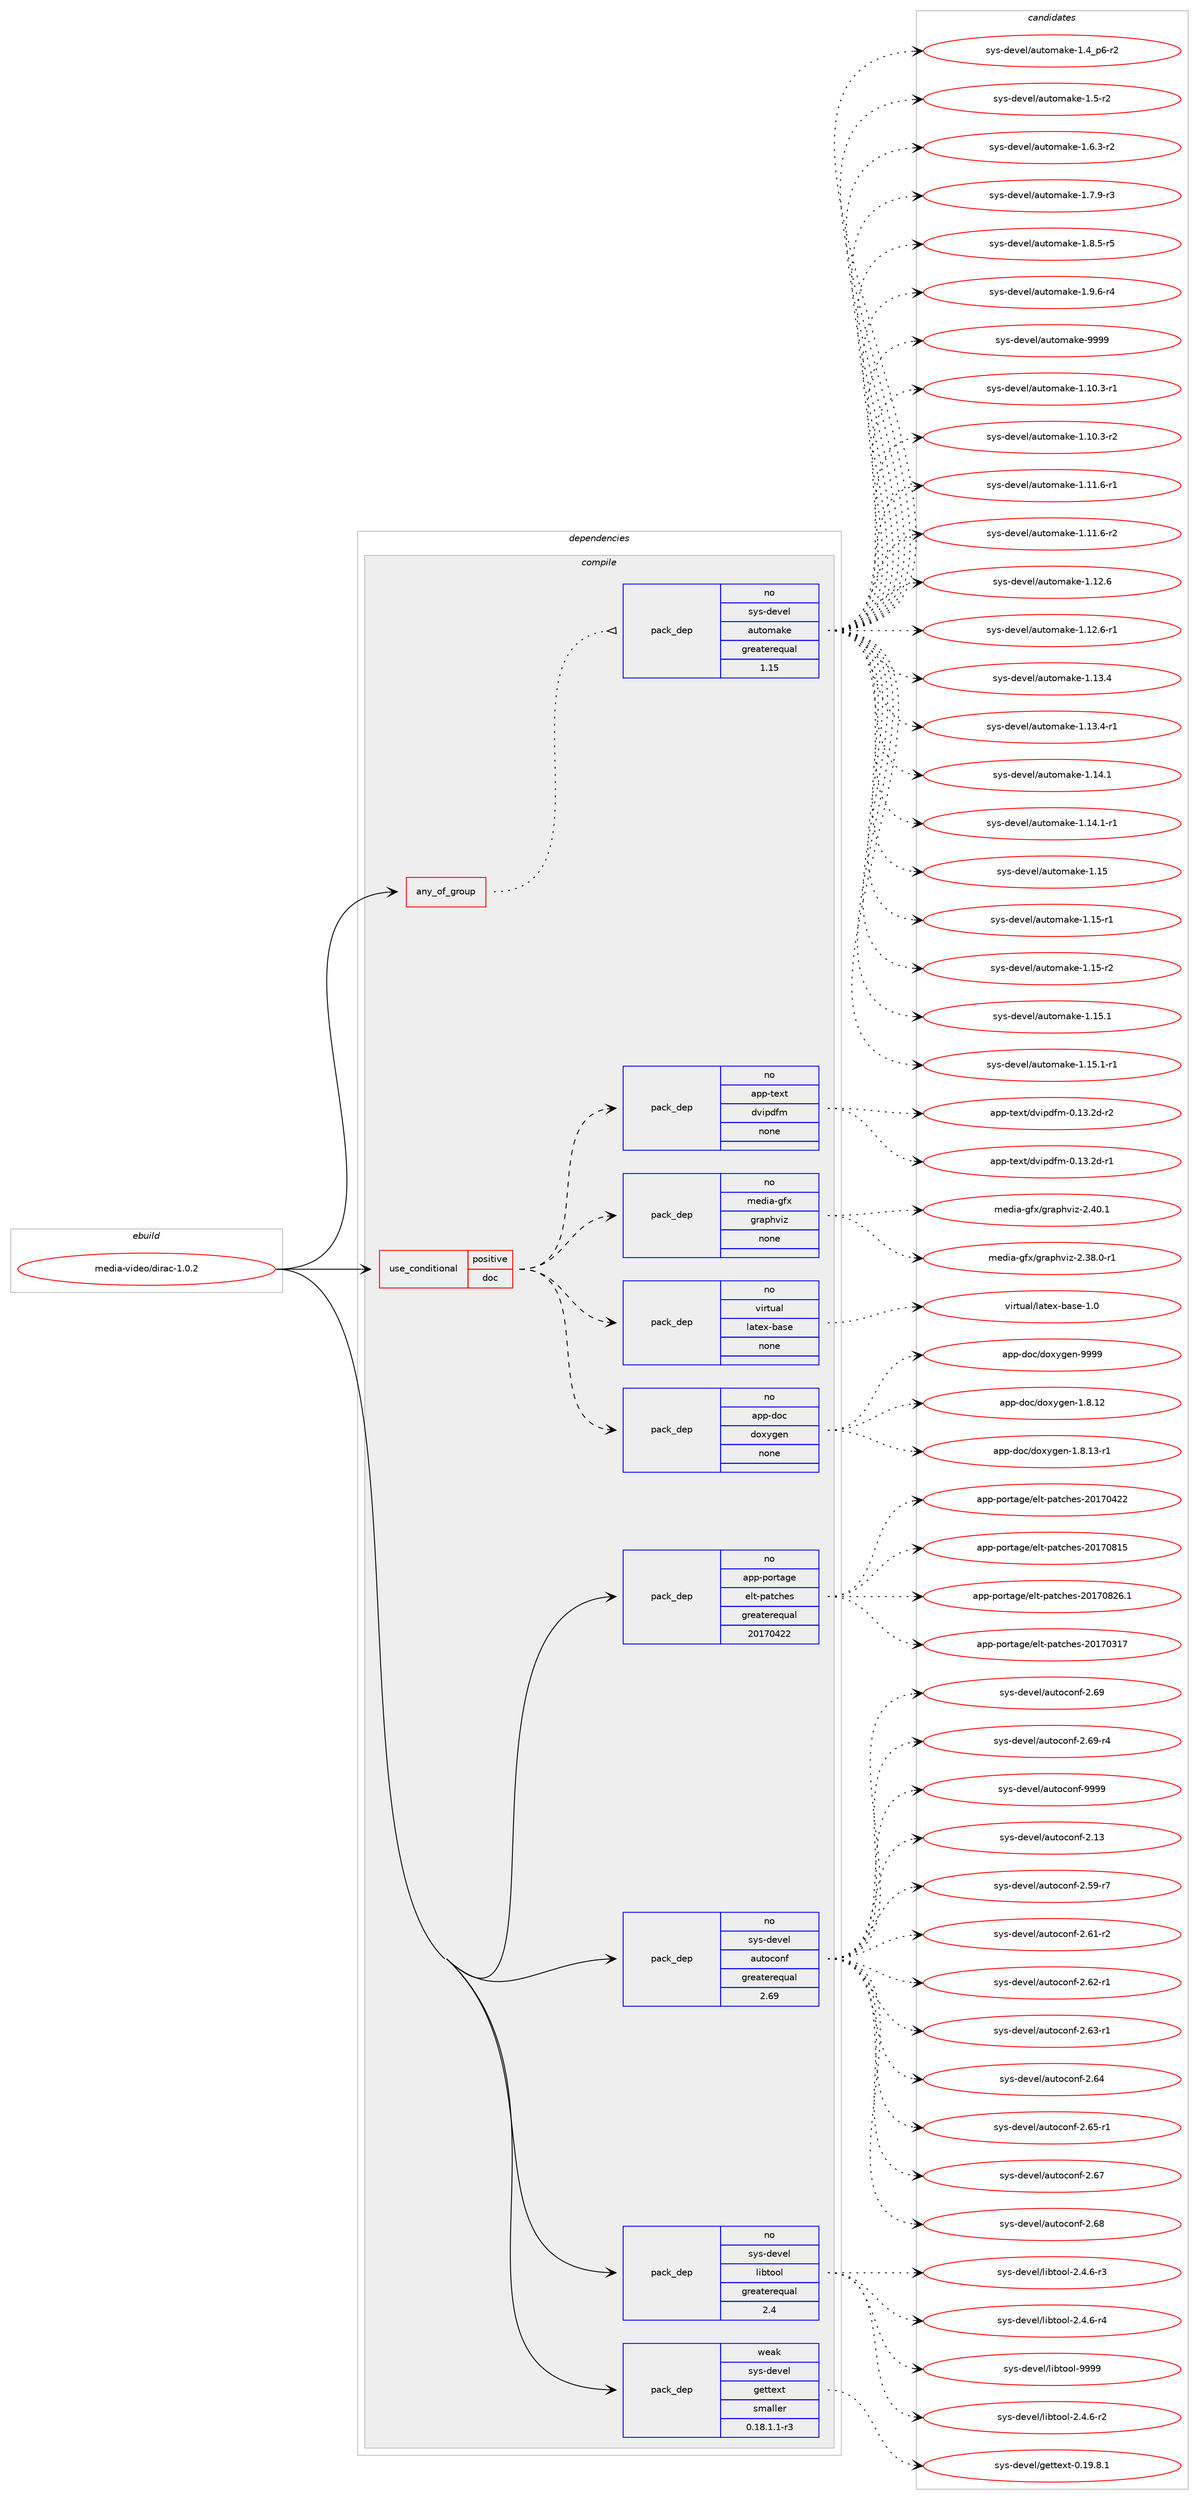 digraph prolog {

# *************
# Graph options
# *************

newrank=true;
concentrate=true;
compound=true;
graph [rankdir=LR,fontname=Helvetica,fontsize=10,ranksep=1.5];#, ranksep=2.5, nodesep=0.2];
edge  [arrowhead=vee];
node  [fontname=Helvetica,fontsize=10];

# **********
# The ebuild
# **********

subgraph cluster_leftcol {
color=gray;
rank=same;
label=<<i>ebuild</i>>;
id [label="media-video/dirac-1.0.2", color=red, width=4, href="../media-video/dirac-1.0.2.svg"];
}

# ****************
# The dependencies
# ****************

subgraph cluster_midcol {
color=gray;
label=<<i>dependencies</i>>;
subgraph cluster_compile {
fillcolor="#eeeeee";
style=filled;
label=<<i>compile</i>>;
subgraph any6176 {
dependency390273 [label=<<TABLE BORDER="0" CELLBORDER="1" CELLSPACING="0" CELLPADDING="4"><TR><TD CELLPADDING="10">any_of_group</TD></TR></TABLE>>, shape=none, color=red];subgraph pack288320 {
dependency390274 [label=<<TABLE BORDER="0" CELLBORDER="1" CELLSPACING="0" CELLPADDING="4" WIDTH="220"><TR><TD ROWSPAN="6" CELLPADDING="30">pack_dep</TD></TR><TR><TD WIDTH="110">no</TD></TR><TR><TD>sys-devel</TD></TR><TR><TD>automake</TD></TR><TR><TD>greaterequal</TD></TR><TR><TD>1.15</TD></TR></TABLE>>, shape=none, color=blue];
}
dependency390273:e -> dependency390274:w [weight=20,style="dotted",arrowhead="oinv"];
}
id:e -> dependency390273:w [weight=20,style="solid",arrowhead="vee"];
subgraph cond95606 {
dependency390275 [label=<<TABLE BORDER="0" CELLBORDER="1" CELLSPACING="0" CELLPADDING="4"><TR><TD ROWSPAN="3" CELLPADDING="10">use_conditional</TD></TR><TR><TD>positive</TD></TR><TR><TD>doc</TD></TR></TABLE>>, shape=none, color=red];
subgraph pack288321 {
dependency390276 [label=<<TABLE BORDER="0" CELLBORDER="1" CELLSPACING="0" CELLPADDING="4" WIDTH="220"><TR><TD ROWSPAN="6" CELLPADDING="30">pack_dep</TD></TR><TR><TD WIDTH="110">no</TD></TR><TR><TD>app-doc</TD></TR><TR><TD>doxygen</TD></TR><TR><TD>none</TD></TR><TR><TD></TD></TR></TABLE>>, shape=none, color=blue];
}
dependency390275:e -> dependency390276:w [weight=20,style="dashed",arrowhead="vee"];
subgraph pack288322 {
dependency390277 [label=<<TABLE BORDER="0" CELLBORDER="1" CELLSPACING="0" CELLPADDING="4" WIDTH="220"><TR><TD ROWSPAN="6" CELLPADDING="30">pack_dep</TD></TR><TR><TD WIDTH="110">no</TD></TR><TR><TD>virtual</TD></TR><TR><TD>latex-base</TD></TR><TR><TD>none</TD></TR><TR><TD></TD></TR></TABLE>>, shape=none, color=blue];
}
dependency390275:e -> dependency390277:w [weight=20,style="dashed",arrowhead="vee"];
subgraph pack288323 {
dependency390278 [label=<<TABLE BORDER="0" CELLBORDER="1" CELLSPACING="0" CELLPADDING="4" WIDTH="220"><TR><TD ROWSPAN="6" CELLPADDING="30">pack_dep</TD></TR><TR><TD WIDTH="110">no</TD></TR><TR><TD>media-gfx</TD></TR><TR><TD>graphviz</TD></TR><TR><TD>none</TD></TR><TR><TD></TD></TR></TABLE>>, shape=none, color=blue];
}
dependency390275:e -> dependency390278:w [weight=20,style="dashed",arrowhead="vee"];
subgraph pack288324 {
dependency390279 [label=<<TABLE BORDER="0" CELLBORDER="1" CELLSPACING="0" CELLPADDING="4" WIDTH="220"><TR><TD ROWSPAN="6" CELLPADDING="30">pack_dep</TD></TR><TR><TD WIDTH="110">no</TD></TR><TR><TD>app-text</TD></TR><TR><TD>dvipdfm</TD></TR><TR><TD>none</TD></TR><TR><TD></TD></TR></TABLE>>, shape=none, color=blue];
}
dependency390275:e -> dependency390279:w [weight=20,style="dashed",arrowhead="vee"];
}
id:e -> dependency390275:w [weight=20,style="solid",arrowhead="vee"];
subgraph pack288325 {
dependency390280 [label=<<TABLE BORDER="0" CELLBORDER="1" CELLSPACING="0" CELLPADDING="4" WIDTH="220"><TR><TD ROWSPAN="6" CELLPADDING="30">pack_dep</TD></TR><TR><TD WIDTH="110">no</TD></TR><TR><TD>app-portage</TD></TR><TR><TD>elt-patches</TD></TR><TR><TD>greaterequal</TD></TR><TR><TD>20170422</TD></TR></TABLE>>, shape=none, color=blue];
}
id:e -> dependency390280:w [weight=20,style="solid",arrowhead="vee"];
subgraph pack288326 {
dependency390281 [label=<<TABLE BORDER="0" CELLBORDER="1" CELLSPACING="0" CELLPADDING="4" WIDTH="220"><TR><TD ROWSPAN="6" CELLPADDING="30">pack_dep</TD></TR><TR><TD WIDTH="110">no</TD></TR><TR><TD>sys-devel</TD></TR><TR><TD>autoconf</TD></TR><TR><TD>greaterequal</TD></TR><TR><TD>2.69</TD></TR></TABLE>>, shape=none, color=blue];
}
id:e -> dependency390281:w [weight=20,style="solid",arrowhead="vee"];
subgraph pack288327 {
dependency390282 [label=<<TABLE BORDER="0" CELLBORDER="1" CELLSPACING="0" CELLPADDING="4" WIDTH="220"><TR><TD ROWSPAN="6" CELLPADDING="30">pack_dep</TD></TR><TR><TD WIDTH="110">no</TD></TR><TR><TD>sys-devel</TD></TR><TR><TD>libtool</TD></TR><TR><TD>greaterequal</TD></TR><TR><TD>2.4</TD></TR></TABLE>>, shape=none, color=blue];
}
id:e -> dependency390282:w [weight=20,style="solid",arrowhead="vee"];
subgraph pack288328 {
dependency390283 [label=<<TABLE BORDER="0" CELLBORDER="1" CELLSPACING="0" CELLPADDING="4" WIDTH="220"><TR><TD ROWSPAN="6" CELLPADDING="30">pack_dep</TD></TR><TR><TD WIDTH="110">weak</TD></TR><TR><TD>sys-devel</TD></TR><TR><TD>gettext</TD></TR><TR><TD>smaller</TD></TR><TR><TD>0.18.1.1-r3</TD></TR></TABLE>>, shape=none, color=blue];
}
id:e -> dependency390283:w [weight=20,style="solid",arrowhead="vee"];
}
subgraph cluster_compileandrun {
fillcolor="#eeeeee";
style=filled;
label=<<i>compile and run</i>>;
}
subgraph cluster_run {
fillcolor="#eeeeee";
style=filled;
label=<<i>run</i>>;
}
}

# **************
# The candidates
# **************

subgraph cluster_choices {
rank=same;
color=gray;
label=<<i>candidates</i>>;

subgraph choice288320 {
color=black;
nodesep=1;
choice11512111545100101118101108479711711611110997107101454946494846514511449 [label="sys-devel/automake-1.10.3-r1", color=red, width=4,href="../sys-devel/automake-1.10.3-r1.svg"];
choice11512111545100101118101108479711711611110997107101454946494846514511450 [label="sys-devel/automake-1.10.3-r2", color=red, width=4,href="../sys-devel/automake-1.10.3-r2.svg"];
choice11512111545100101118101108479711711611110997107101454946494946544511449 [label="sys-devel/automake-1.11.6-r1", color=red, width=4,href="../sys-devel/automake-1.11.6-r1.svg"];
choice11512111545100101118101108479711711611110997107101454946494946544511450 [label="sys-devel/automake-1.11.6-r2", color=red, width=4,href="../sys-devel/automake-1.11.6-r2.svg"];
choice1151211154510010111810110847971171161111099710710145494649504654 [label="sys-devel/automake-1.12.6", color=red, width=4,href="../sys-devel/automake-1.12.6.svg"];
choice11512111545100101118101108479711711611110997107101454946495046544511449 [label="sys-devel/automake-1.12.6-r1", color=red, width=4,href="../sys-devel/automake-1.12.6-r1.svg"];
choice1151211154510010111810110847971171161111099710710145494649514652 [label="sys-devel/automake-1.13.4", color=red, width=4,href="../sys-devel/automake-1.13.4.svg"];
choice11512111545100101118101108479711711611110997107101454946495146524511449 [label="sys-devel/automake-1.13.4-r1", color=red, width=4,href="../sys-devel/automake-1.13.4-r1.svg"];
choice1151211154510010111810110847971171161111099710710145494649524649 [label="sys-devel/automake-1.14.1", color=red, width=4,href="../sys-devel/automake-1.14.1.svg"];
choice11512111545100101118101108479711711611110997107101454946495246494511449 [label="sys-devel/automake-1.14.1-r1", color=red, width=4,href="../sys-devel/automake-1.14.1-r1.svg"];
choice115121115451001011181011084797117116111109971071014549464953 [label="sys-devel/automake-1.15", color=red, width=4,href="../sys-devel/automake-1.15.svg"];
choice1151211154510010111810110847971171161111099710710145494649534511449 [label="sys-devel/automake-1.15-r1", color=red, width=4,href="../sys-devel/automake-1.15-r1.svg"];
choice1151211154510010111810110847971171161111099710710145494649534511450 [label="sys-devel/automake-1.15-r2", color=red, width=4,href="../sys-devel/automake-1.15-r2.svg"];
choice1151211154510010111810110847971171161111099710710145494649534649 [label="sys-devel/automake-1.15.1", color=red, width=4,href="../sys-devel/automake-1.15.1.svg"];
choice11512111545100101118101108479711711611110997107101454946495346494511449 [label="sys-devel/automake-1.15.1-r1", color=red, width=4,href="../sys-devel/automake-1.15.1-r1.svg"];
choice115121115451001011181011084797117116111109971071014549465295112544511450 [label="sys-devel/automake-1.4_p6-r2", color=red, width=4,href="../sys-devel/automake-1.4_p6-r2.svg"];
choice11512111545100101118101108479711711611110997107101454946534511450 [label="sys-devel/automake-1.5-r2", color=red, width=4,href="../sys-devel/automake-1.5-r2.svg"];
choice115121115451001011181011084797117116111109971071014549465446514511450 [label="sys-devel/automake-1.6.3-r2", color=red, width=4,href="../sys-devel/automake-1.6.3-r2.svg"];
choice115121115451001011181011084797117116111109971071014549465546574511451 [label="sys-devel/automake-1.7.9-r3", color=red, width=4,href="../sys-devel/automake-1.7.9-r3.svg"];
choice115121115451001011181011084797117116111109971071014549465646534511453 [label="sys-devel/automake-1.8.5-r5", color=red, width=4,href="../sys-devel/automake-1.8.5-r5.svg"];
choice115121115451001011181011084797117116111109971071014549465746544511452 [label="sys-devel/automake-1.9.6-r4", color=red, width=4,href="../sys-devel/automake-1.9.6-r4.svg"];
choice115121115451001011181011084797117116111109971071014557575757 [label="sys-devel/automake-9999", color=red, width=4,href="../sys-devel/automake-9999.svg"];
dependency390274:e -> choice11512111545100101118101108479711711611110997107101454946494846514511449:w [style=dotted,weight="100"];
dependency390274:e -> choice11512111545100101118101108479711711611110997107101454946494846514511450:w [style=dotted,weight="100"];
dependency390274:e -> choice11512111545100101118101108479711711611110997107101454946494946544511449:w [style=dotted,weight="100"];
dependency390274:e -> choice11512111545100101118101108479711711611110997107101454946494946544511450:w [style=dotted,weight="100"];
dependency390274:e -> choice1151211154510010111810110847971171161111099710710145494649504654:w [style=dotted,weight="100"];
dependency390274:e -> choice11512111545100101118101108479711711611110997107101454946495046544511449:w [style=dotted,weight="100"];
dependency390274:e -> choice1151211154510010111810110847971171161111099710710145494649514652:w [style=dotted,weight="100"];
dependency390274:e -> choice11512111545100101118101108479711711611110997107101454946495146524511449:w [style=dotted,weight="100"];
dependency390274:e -> choice1151211154510010111810110847971171161111099710710145494649524649:w [style=dotted,weight="100"];
dependency390274:e -> choice11512111545100101118101108479711711611110997107101454946495246494511449:w [style=dotted,weight="100"];
dependency390274:e -> choice115121115451001011181011084797117116111109971071014549464953:w [style=dotted,weight="100"];
dependency390274:e -> choice1151211154510010111810110847971171161111099710710145494649534511449:w [style=dotted,weight="100"];
dependency390274:e -> choice1151211154510010111810110847971171161111099710710145494649534511450:w [style=dotted,weight="100"];
dependency390274:e -> choice1151211154510010111810110847971171161111099710710145494649534649:w [style=dotted,weight="100"];
dependency390274:e -> choice11512111545100101118101108479711711611110997107101454946495346494511449:w [style=dotted,weight="100"];
dependency390274:e -> choice115121115451001011181011084797117116111109971071014549465295112544511450:w [style=dotted,weight="100"];
dependency390274:e -> choice11512111545100101118101108479711711611110997107101454946534511450:w [style=dotted,weight="100"];
dependency390274:e -> choice115121115451001011181011084797117116111109971071014549465446514511450:w [style=dotted,weight="100"];
dependency390274:e -> choice115121115451001011181011084797117116111109971071014549465546574511451:w [style=dotted,weight="100"];
dependency390274:e -> choice115121115451001011181011084797117116111109971071014549465646534511453:w [style=dotted,weight="100"];
dependency390274:e -> choice115121115451001011181011084797117116111109971071014549465746544511452:w [style=dotted,weight="100"];
dependency390274:e -> choice115121115451001011181011084797117116111109971071014557575757:w [style=dotted,weight="100"];
}
subgraph choice288321 {
color=black;
nodesep=1;
choice9711211245100111994710011112012110310111045494656464950 [label="app-doc/doxygen-1.8.12", color=red, width=4,href="../app-doc/doxygen-1.8.12.svg"];
choice97112112451001119947100111120121103101110454946564649514511449 [label="app-doc/doxygen-1.8.13-r1", color=red, width=4,href="../app-doc/doxygen-1.8.13-r1.svg"];
choice971121124510011199471001111201211031011104557575757 [label="app-doc/doxygen-9999", color=red, width=4,href="../app-doc/doxygen-9999.svg"];
dependency390276:e -> choice9711211245100111994710011112012110310111045494656464950:w [style=dotted,weight="100"];
dependency390276:e -> choice97112112451001119947100111120121103101110454946564649514511449:w [style=dotted,weight="100"];
dependency390276:e -> choice971121124510011199471001111201211031011104557575757:w [style=dotted,weight="100"];
}
subgraph choice288322 {
color=black;
nodesep=1;
choice11810511411611797108471089711610112045989711510145494648 [label="virtual/latex-base-1.0", color=red, width=4,href="../virtual/latex-base-1.0.svg"];
dependency390277:e -> choice11810511411611797108471089711610112045989711510145494648:w [style=dotted,weight="100"];
}
subgraph choice288323 {
color=black;
nodesep=1;
choice10910110010597451031021204710311497112104118105122455046515646484511449 [label="media-gfx/graphviz-2.38.0-r1", color=red, width=4,href="../media-gfx/graphviz-2.38.0-r1.svg"];
choice1091011001059745103102120471031149711210411810512245504652484649 [label="media-gfx/graphviz-2.40.1", color=red, width=4,href="../media-gfx/graphviz-2.40.1.svg"];
dependency390278:e -> choice10910110010597451031021204710311497112104118105122455046515646484511449:w [style=dotted,weight="100"];
dependency390278:e -> choice1091011001059745103102120471031149711210411810512245504652484649:w [style=dotted,weight="100"];
}
subgraph choice288324 {
color=black;
nodesep=1;
choice971121124511610112011647100118105112100102109454846495146501004511449 [label="app-text/dvipdfm-0.13.2d-r1", color=red, width=4,href="../app-text/dvipdfm-0.13.2d-r1.svg"];
choice971121124511610112011647100118105112100102109454846495146501004511450 [label="app-text/dvipdfm-0.13.2d-r2", color=red, width=4,href="../app-text/dvipdfm-0.13.2d-r2.svg"];
dependency390279:e -> choice971121124511610112011647100118105112100102109454846495146501004511449:w [style=dotted,weight="100"];
dependency390279:e -> choice971121124511610112011647100118105112100102109454846495146501004511450:w [style=dotted,weight="100"];
}
subgraph choice288325 {
color=black;
nodesep=1;
choice97112112451121111141169710310147101108116451129711699104101115455048495548514955 [label="app-portage/elt-patches-20170317", color=red, width=4,href="../app-portage/elt-patches-20170317.svg"];
choice97112112451121111141169710310147101108116451129711699104101115455048495548525050 [label="app-portage/elt-patches-20170422", color=red, width=4,href="../app-portage/elt-patches-20170422.svg"];
choice97112112451121111141169710310147101108116451129711699104101115455048495548564953 [label="app-portage/elt-patches-20170815", color=red, width=4,href="../app-portage/elt-patches-20170815.svg"];
choice971121124511211111411697103101471011081164511297116991041011154550484955485650544649 [label="app-portage/elt-patches-20170826.1", color=red, width=4,href="../app-portage/elt-patches-20170826.1.svg"];
dependency390280:e -> choice97112112451121111141169710310147101108116451129711699104101115455048495548514955:w [style=dotted,weight="100"];
dependency390280:e -> choice97112112451121111141169710310147101108116451129711699104101115455048495548525050:w [style=dotted,weight="100"];
dependency390280:e -> choice97112112451121111141169710310147101108116451129711699104101115455048495548564953:w [style=dotted,weight="100"];
dependency390280:e -> choice971121124511211111411697103101471011081164511297116991041011154550484955485650544649:w [style=dotted,weight="100"];
}
subgraph choice288326 {
color=black;
nodesep=1;
choice115121115451001011181011084797117116111991111101024550464951 [label="sys-devel/autoconf-2.13", color=red, width=4,href="../sys-devel/autoconf-2.13.svg"];
choice1151211154510010111810110847971171161119911111010245504653574511455 [label="sys-devel/autoconf-2.59-r7", color=red, width=4,href="../sys-devel/autoconf-2.59-r7.svg"];
choice1151211154510010111810110847971171161119911111010245504654494511450 [label="sys-devel/autoconf-2.61-r2", color=red, width=4,href="../sys-devel/autoconf-2.61-r2.svg"];
choice1151211154510010111810110847971171161119911111010245504654504511449 [label="sys-devel/autoconf-2.62-r1", color=red, width=4,href="../sys-devel/autoconf-2.62-r1.svg"];
choice1151211154510010111810110847971171161119911111010245504654514511449 [label="sys-devel/autoconf-2.63-r1", color=red, width=4,href="../sys-devel/autoconf-2.63-r1.svg"];
choice115121115451001011181011084797117116111991111101024550465452 [label="sys-devel/autoconf-2.64", color=red, width=4,href="../sys-devel/autoconf-2.64.svg"];
choice1151211154510010111810110847971171161119911111010245504654534511449 [label="sys-devel/autoconf-2.65-r1", color=red, width=4,href="../sys-devel/autoconf-2.65-r1.svg"];
choice115121115451001011181011084797117116111991111101024550465455 [label="sys-devel/autoconf-2.67", color=red, width=4,href="../sys-devel/autoconf-2.67.svg"];
choice115121115451001011181011084797117116111991111101024550465456 [label="sys-devel/autoconf-2.68", color=red, width=4,href="../sys-devel/autoconf-2.68.svg"];
choice115121115451001011181011084797117116111991111101024550465457 [label="sys-devel/autoconf-2.69", color=red, width=4,href="../sys-devel/autoconf-2.69.svg"];
choice1151211154510010111810110847971171161119911111010245504654574511452 [label="sys-devel/autoconf-2.69-r4", color=red, width=4,href="../sys-devel/autoconf-2.69-r4.svg"];
choice115121115451001011181011084797117116111991111101024557575757 [label="sys-devel/autoconf-9999", color=red, width=4,href="../sys-devel/autoconf-9999.svg"];
dependency390281:e -> choice115121115451001011181011084797117116111991111101024550464951:w [style=dotted,weight="100"];
dependency390281:e -> choice1151211154510010111810110847971171161119911111010245504653574511455:w [style=dotted,weight="100"];
dependency390281:e -> choice1151211154510010111810110847971171161119911111010245504654494511450:w [style=dotted,weight="100"];
dependency390281:e -> choice1151211154510010111810110847971171161119911111010245504654504511449:w [style=dotted,weight="100"];
dependency390281:e -> choice1151211154510010111810110847971171161119911111010245504654514511449:w [style=dotted,weight="100"];
dependency390281:e -> choice115121115451001011181011084797117116111991111101024550465452:w [style=dotted,weight="100"];
dependency390281:e -> choice1151211154510010111810110847971171161119911111010245504654534511449:w [style=dotted,weight="100"];
dependency390281:e -> choice115121115451001011181011084797117116111991111101024550465455:w [style=dotted,weight="100"];
dependency390281:e -> choice115121115451001011181011084797117116111991111101024550465456:w [style=dotted,weight="100"];
dependency390281:e -> choice115121115451001011181011084797117116111991111101024550465457:w [style=dotted,weight="100"];
dependency390281:e -> choice1151211154510010111810110847971171161119911111010245504654574511452:w [style=dotted,weight="100"];
dependency390281:e -> choice115121115451001011181011084797117116111991111101024557575757:w [style=dotted,weight="100"];
}
subgraph choice288327 {
color=black;
nodesep=1;
choice1151211154510010111810110847108105981161111111084550465246544511450 [label="sys-devel/libtool-2.4.6-r2", color=red, width=4,href="../sys-devel/libtool-2.4.6-r2.svg"];
choice1151211154510010111810110847108105981161111111084550465246544511451 [label="sys-devel/libtool-2.4.6-r3", color=red, width=4,href="../sys-devel/libtool-2.4.6-r3.svg"];
choice1151211154510010111810110847108105981161111111084550465246544511452 [label="sys-devel/libtool-2.4.6-r4", color=red, width=4,href="../sys-devel/libtool-2.4.6-r4.svg"];
choice1151211154510010111810110847108105981161111111084557575757 [label="sys-devel/libtool-9999", color=red, width=4,href="../sys-devel/libtool-9999.svg"];
dependency390282:e -> choice1151211154510010111810110847108105981161111111084550465246544511450:w [style=dotted,weight="100"];
dependency390282:e -> choice1151211154510010111810110847108105981161111111084550465246544511451:w [style=dotted,weight="100"];
dependency390282:e -> choice1151211154510010111810110847108105981161111111084550465246544511452:w [style=dotted,weight="100"];
dependency390282:e -> choice1151211154510010111810110847108105981161111111084557575757:w [style=dotted,weight="100"];
}
subgraph choice288328 {
color=black;
nodesep=1;
choice1151211154510010111810110847103101116116101120116454846495746564649 [label="sys-devel/gettext-0.19.8.1", color=red, width=4,href="../sys-devel/gettext-0.19.8.1.svg"];
dependency390283:e -> choice1151211154510010111810110847103101116116101120116454846495746564649:w [style=dotted,weight="100"];
}
}

}
